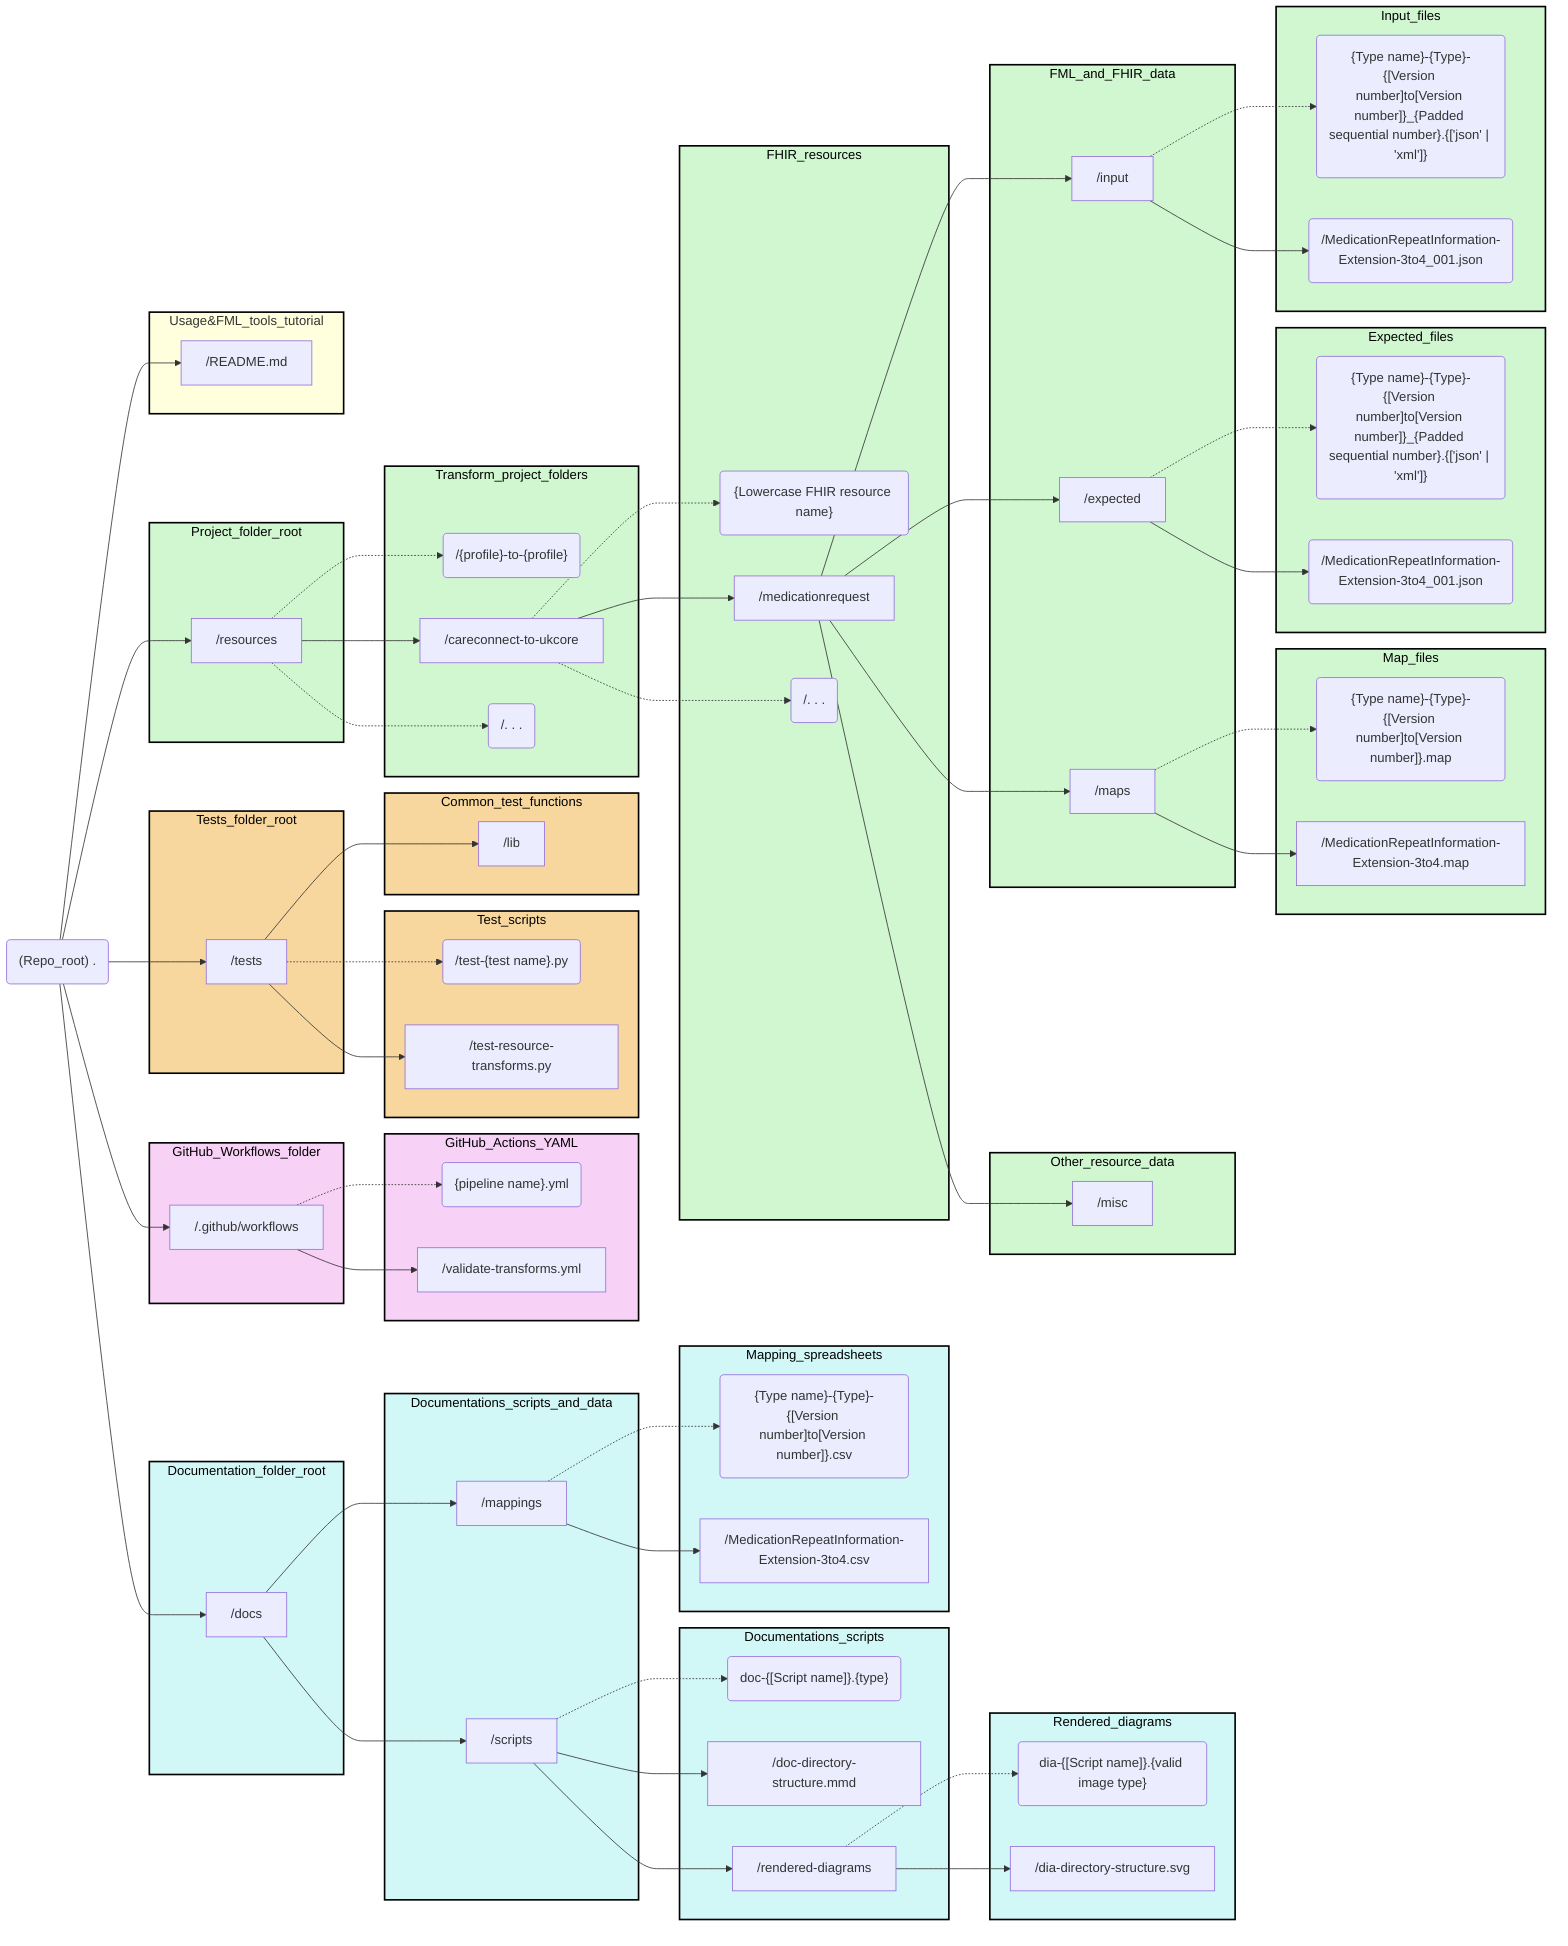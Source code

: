 graph LR;

%% Node color defintions for different directory types
classDef docFiles fill:#d2f7f7,color:#000,stroke-width:2px,stroke:#000;
classDef workFlowFiles fill:#f7d2f6,color:#000,stroke-width:2px,stroke:#000;
classDef testFiles fill:#f7d79e,color:#000,stroke-width:2px,stroke:#000;
classDef projectFiles fill:#d0f7d0,color:#000,stroke-width:2px,stroke:#000;
classDef readme stroke-width:2px,stroke:#000;

%% Documentation 
.("(Repo_root) .") --> /docs
subgraph Documentation_folder_root
  /docs
end

/docs --> /mappings
/docs --> /scripts

subgraph Documentations_scripts_and_data
  /mappings
  /scripts
end

/mappings -.-> /mapping_generic
/mappings --> /MedicationRepeatInformation-Extension-3to4.csv

subgraph Mapping_spreadsheets
  /mapping_generic("{Type name}-{Type}-{[Version number]to[Version number]}.csv")
  /MedicationRepeatInformation-Extension-3to4.csv
end

/scripts -.-> /doc_script_generic
/scripts --> /doc-directory-structure.mmd
/scripts --> /rendered-diagrams

subgraph Documentations_scripts
  /doc_script_generic("doc-{[Script name]}.{type}")
  /doc-directory-structure.mmd
  /rendered-diagrams
end

/rendered-diagrams -.-> /rendered_generic("dia-{[Script name]}.{valid image type}")
/rendered-diagrams --> /dia-directory-structure.svg

subgraph Rendered_diagrams
  /rendered_generic
  /dia-directory-structure.svg
end

%% Workflows
. --> /.github/workflows

subgraph GitHub_Workflows_folder
  /.github/workflows
end

  /.github/workflows -.-> /pipeline.yml("{pipeline name}.yml")
  /.github/workflows --> /validate-transforms.yml

subgraph GitHub_Actions_YAML
  /pipeline.yml("{pipeline name}.yml")
  /validate-transforms.yml
end

%% Tests
. --> /tests
subgraph Tests_folder_root
  /tests
end

/tests -.-> /test-generic("/test-{test name}.py")
/tests --> /test-resource-transforms.py
/tests --> /lib

subgraph Test_scripts
  /test-generic("/test-{test name}.py")
  /test-resource-transforms.py
end

subgraph Common_test_functions
  /lib
end

%% Resources project folders
. --> /resources

subgraph Project_folder_root
  /resources
end

/resources -.-> /profile-to-profile("/{profile}-to-{profile}")
/resources --> /careconnect-to-ukcore
/resources -.-> /other-to-other("/. . .")

subgraph Transform_project_folders
  /profile-to-profile("/{profile}-to-{profile}")
  /careconnect-to-ukcore
  /other-to-other("/. . .")
end

/careconnect-to-ukcore -.-> /fhir_resource_generic
/careconnect-to-ukcore --> /medicationrequest
/careconnect-to-ukcore -.-> /fhir_resource_other

subgraph FHIR_resources
  /fhir_resource_generic("{Lowercase FHIR resource name}")
  /medicationrequest
  /fhir_resource_other("/. . .")
end

/medicationrequest --> /input
/medicationrequest --> /expected
/medicationrequest --> /maps
/medicationrequest --> /misc

subgraph Other_resource_data
  /misc
end

subgraph FML_and_FHIR_data
  /input
  /expected
  /maps
end

subgraph Map_files
  /maps -.-> /map_generic("{Type name}-{Type}-{[Version number]to[Version number]}.map")
  /maps --> /MedicationRepeatInformation-Extension-3to4.map
end

subgraph Expected_files
  /expected -.-> /expected_generic("{Type name}-{Type}-{[Version number]to[Version number]}_{Padded sequential number}.{['json' | 'xml']}")
  /expected --> /expected_specific("/MedicationRepeatInformation-Extension-3to4_001.json")
end

subgraph Input_files
  /input -.-> /input_generic("{Type name}-{Type}-{[Version number]to[Version number]}_{Padded sequential number}.{['json' | 'xml']}")
  /input --> /input_specific("/MedicationRepeatInformation-Extension-3to4_001.json")
end

%% README
. --> /README.md

subgraph Usage&FML_tools_tutorial
  /README.md
end

%% Documentation 
class Documentation_folder_root docFiles;  
class Documentations_scripts_and_data docFiles;
class Mapping_spreadsheets docFiles;
class Documentations_scripts docFiles;
class Rendered_diagrams docFiles;

%% Workflows
class GitHub_Workflows_folder workFlowFiles;
class GitHub_Actions_YAML workFlowFiles;

%% Tests
class Tests_folder_root testFiles;
class Test_scripts testFiles;
class Common_test_functions testFiles;

%% Resources project folders
class Project_folder_root projectFiles;
class Transform_project_folders projectFiles;
class FHIR_resources projectFiles;
class Other_resource_data projectFiles;
class FML_and_FHIR_data projectFiles;
class Map_files projectFiles;
class Expected_files projectFiles;
class Input_files projectFiles;

%% README
class Usage&FML_tools_tutorial readme;